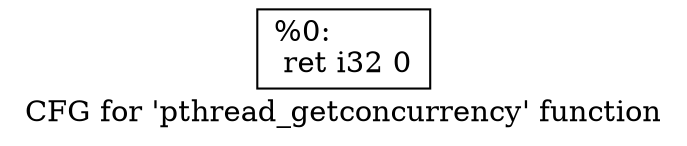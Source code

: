 digraph "CFG for 'pthread_getconcurrency' function" {
	label="CFG for 'pthread_getconcurrency' function";

	Node0x11638b0 [shape=record,label="{%0:\l  ret i32 0\l}"];
}
